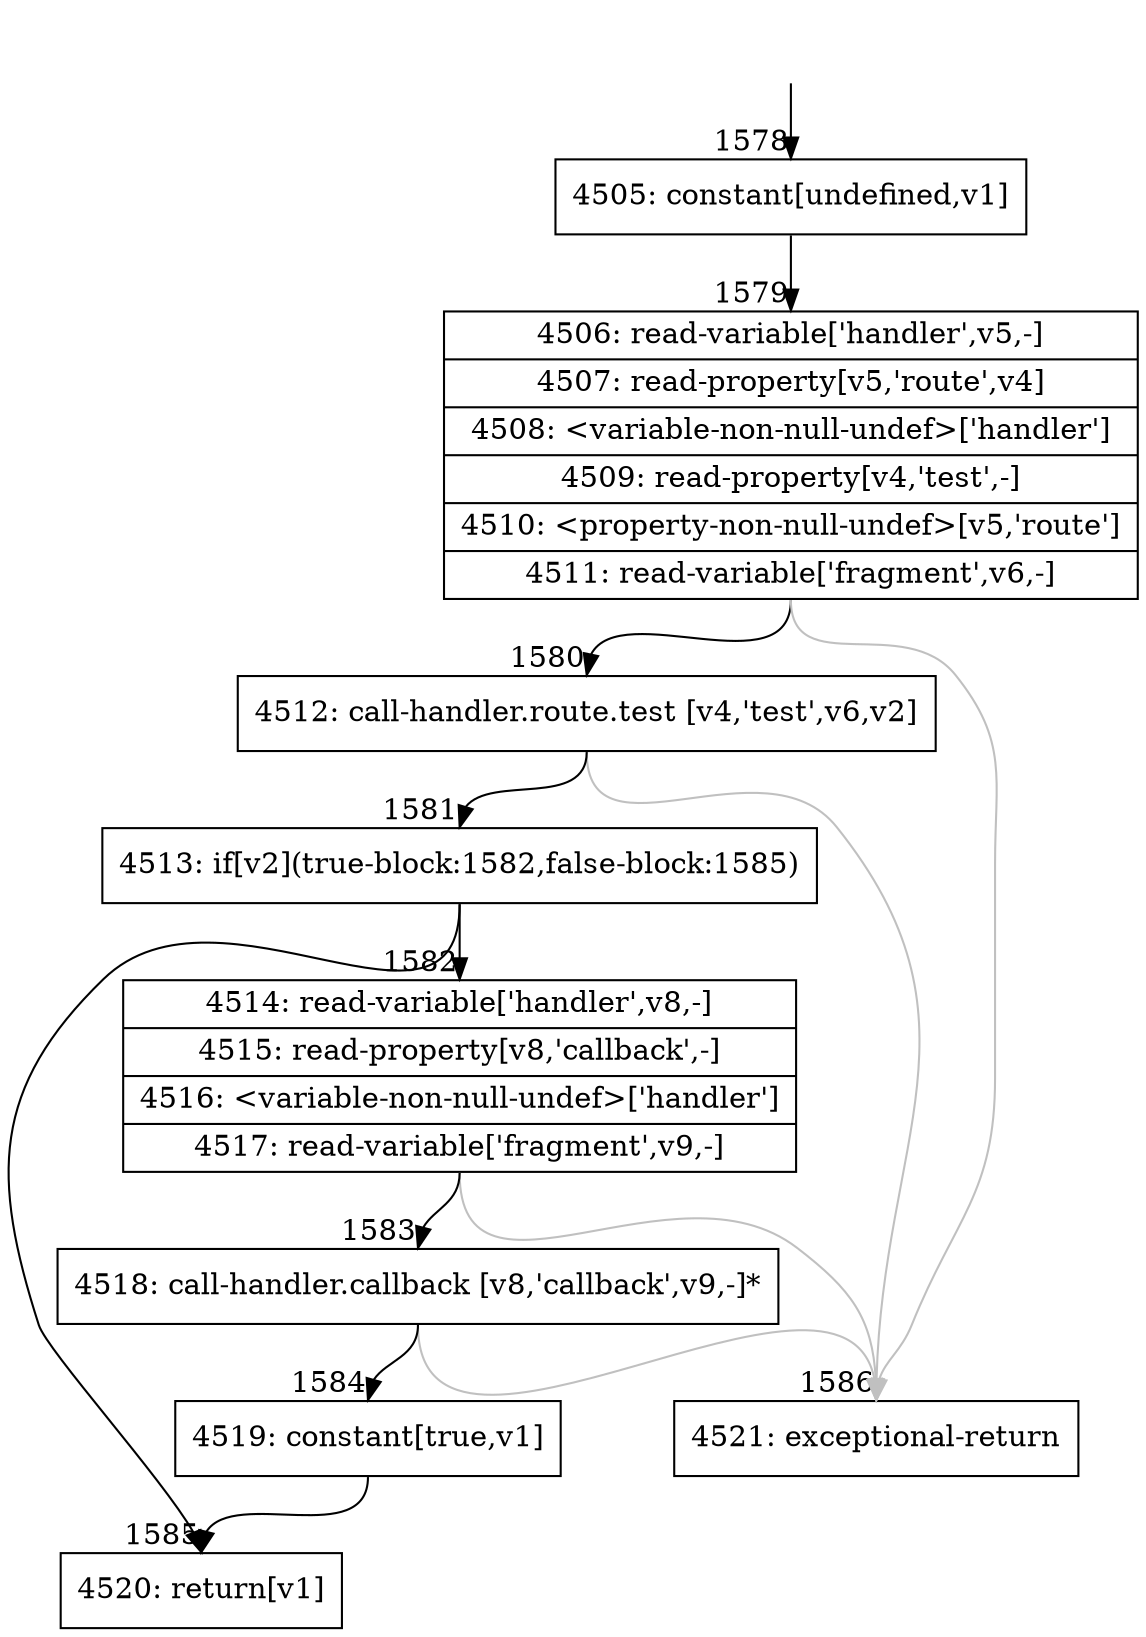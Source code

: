 digraph {
rankdir="TD"
BB_entry114[shape=none,label=""];
BB_entry114 -> BB1578 [tailport=s, headport=n, headlabel="    1578"]
BB1578 [shape=record label="{4505: constant[undefined,v1]}" ] 
BB1578 -> BB1579 [tailport=s, headport=n, headlabel="      1579"]
BB1579 [shape=record label="{4506: read-variable['handler',v5,-]|4507: read-property[v5,'route',v4]|4508: \<variable-non-null-undef\>['handler']|4509: read-property[v4,'test',-]|4510: \<property-non-null-undef\>[v5,'route']|4511: read-variable['fragment',v6,-]}" ] 
BB1579 -> BB1580 [tailport=s, headport=n, headlabel="      1580"]
BB1579 -> BB1586 [tailport=s, headport=n, color=gray, headlabel="      1586"]
BB1580 [shape=record label="{4512: call-handler.route.test [v4,'test',v6,v2]}" ] 
BB1580 -> BB1581 [tailport=s, headport=n, headlabel="      1581"]
BB1580 -> BB1586 [tailport=s, headport=n, color=gray]
BB1581 [shape=record label="{4513: if[v2](true-block:1582,false-block:1585)}" ] 
BB1581 -> BB1582 [tailport=s, headport=n, headlabel="      1582"]
BB1581 -> BB1585 [tailport=s, headport=n, headlabel="      1585"]
BB1582 [shape=record label="{4514: read-variable['handler',v8,-]|4515: read-property[v8,'callback',-]|4516: \<variable-non-null-undef\>['handler']|4517: read-variable['fragment',v9,-]}" ] 
BB1582 -> BB1583 [tailport=s, headport=n, headlabel="      1583"]
BB1582 -> BB1586 [tailport=s, headport=n, color=gray]
BB1583 [shape=record label="{4518: call-handler.callback [v8,'callback',v9,-]*}" ] 
BB1583 -> BB1584 [tailport=s, headport=n, headlabel="      1584"]
BB1583 -> BB1586 [tailport=s, headport=n, color=gray]
BB1584 [shape=record label="{4519: constant[true,v1]}" ] 
BB1584 -> BB1585 [tailport=s, headport=n]
BB1585 [shape=record label="{4520: return[v1]}" ] 
BB1586 [shape=record label="{4521: exceptional-return}" ] 
//#$~ 1480
}
